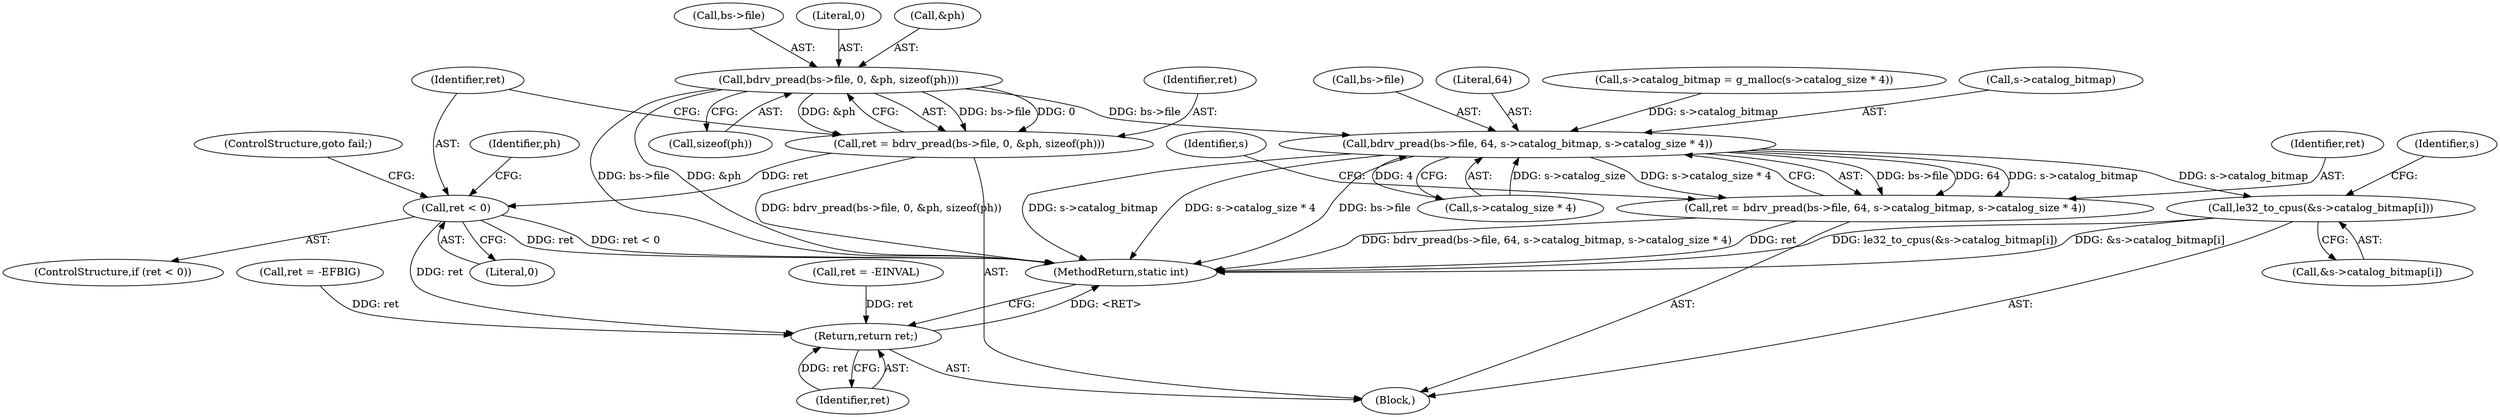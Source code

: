 digraph "0_qemu_afbcc40bee4ef51731102d7d4b499ee12fc182e1@API" {
"1000123" [label="(Call,bdrv_pread(bs->file, 0, &ph, sizeof(ph)))"];
"1000121" [label="(Call,ret = bdrv_pread(bs->file, 0, &ph, sizeof(ph)))"];
"1000133" [label="(Call,ret < 0)"];
"1000246" [label="(Return,return ret;)"];
"1000214" [label="(Call,bdrv_pread(bs->file, 64, s->catalog_bitmap, s->catalog_size * 4))"];
"1000212" [label="(Call,ret = bdrv_pread(bs->file, 64, s->catalog_bitmap, s->catalog_size * 4))"];
"1000227" [label="(Call,le32_to_cpus(&s->catalog_bitmap[i]))"];
"1000121" [label="(Call,ret = bdrv_pread(bs->file, 0, &ph, sizeof(ph)))"];
"1000228" [label="(Call,&s->catalog_bitmap[i])"];
"1000124" [label="(Call,bs->file)"];
"1000222" [label="(Call,s->catalog_size * 4)"];
"1000231" [label="(Identifier,s)"];
"1000132" [label="(ControlStructure,if (ret < 0))"];
"1000106" [label="(Block,)"];
"1000130" [label="(Call,sizeof(ph))"];
"1000218" [label="(Literal,64)"];
"1000248" [label="(MethodReturn,static int)"];
"1000202" [label="(Call,s->catalog_bitmap = g_malloc(s->catalog_size * 4))"];
"1000122" [label="(Identifier,ret)"];
"1000219" [label="(Call,s->catalog_bitmap)"];
"1000215" [label="(Call,bs->file)"];
"1000137" [label="(ControlStructure,goto fail;)"];
"1000135" [label="(Literal,0)"];
"1000156" [label="(Call,ret = -EINVAL)"];
"1000214" [label="(Call,bdrv_pread(bs->file, 64, s->catalog_bitmap, s->catalog_size * 4))"];
"1000212" [label="(Call,ret = bdrv_pread(bs->file, 64, s->catalog_bitmap, s->catalog_size * 4))"];
"1000133" [label="(Call,ret < 0)"];
"1000227" [label="(Call,le32_to_cpus(&s->catalog_bitmap[i]))"];
"1000197" [label="(Call,ret = -EFBIG)"];
"1000237" [label="(Identifier,s)"];
"1000142" [label="(Identifier,ph)"];
"1000127" [label="(Literal,0)"];
"1000213" [label="(Identifier,ret)"];
"1000123" [label="(Call,bdrv_pread(bs->file, 0, &ph, sizeof(ph)))"];
"1000246" [label="(Return,return ret;)"];
"1000128" [label="(Call,&ph)"];
"1000247" [label="(Identifier,ret)"];
"1000134" [label="(Identifier,ret)"];
"1000123" -> "1000121"  [label="AST: "];
"1000123" -> "1000130"  [label="CFG: "];
"1000124" -> "1000123"  [label="AST: "];
"1000127" -> "1000123"  [label="AST: "];
"1000128" -> "1000123"  [label="AST: "];
"1000130" -> "1000123"  [label="AST: "];
"1000121" -> "1000123"  [label="CFG: "];
"1000123" -> "1000248"  [label="DDG: &ph"];
"1000123" -> "1000248"  [label="DDG: bs->file"];
"1000123" -> "1000121"  [label="DDG: bs->file"];
"1000123" -> "1000121"  [label="DDG: 0"];
"1000123" -> "1000121"  [label="DDG: &ph"];
"1000123" -> "1000214"  [label="DDG: bs->file"];
"1000121" -> "1000106"  [label="AST: "];
"1000122" -> "1000121"  [label="AST: "];
"1000134" -> "1000121"  [label="CFG: "];
"1000121" -> "1000248"  [label="DDG: bdrv_pread(bs->file, 0, &ph, sizeof(ph))"];
"1000121" -> "1000133"  [label="DDG: ret"];
"1000133" -> "1000132"  [label="AST: "];
"1000133" -> "1000135"  [label="CFG: "];
"1000134" -> "1000133"  [label="AST: "];
"1000135" -> "1000133"  [label="AST: "];
"1000137" -> "1000133"  [label="CFG: "];
"1000142" -> "1000133"  [label="CFG: "];
"1000133" -> "1000248"  [label="DDG: ret"];
"1000133" -> "1000248"  [label="DDG: ret < 0"];
"1000133" -> "1000246"  [label="DDG: ret"];
"1000246" -> "1000106"  [label="AST: "];
"1000246" -> "1000247"  [label="CFG: "];
"1000247" -> "1000246"  [label="AST: "];
"1000248" -> "1000246"  [label="CFG: "];
"1000246" -> "1000248"  [label="DDG: <RET>"];
"1000247" -> "1000246"  [label="DDG: ret"];
"1000156" -> "1000246"  [label="DDG: ret"];
"1000197" -> "1000246"  [label="DDG: ret"];
"1000214" -> "1000212"  [label="AST: "];
"1000214" -> "1000222"  [label="CFG: "];
"1000215" -> "1000214"  [label="AST: "];
"1000218" -> "1000214"  [label="AST: "];
"1000219" -> "1000214"  [label="AST: "];
"1000222" -> "1000214"  [label="AST: "];
"1000212" -> "1000214"  [label="CFG: "];
"1000214" -> "1000248"  [label="DDG: s->catalog_bitmap"];
"1000214" -> "1000248"  [label="DDG: s->catalog_size * 4"];
"1000214" -> "1000248"  [label="DDG: bs->file"];
"1000214" -> "1000212"  [label="DDG: bs->file"];
"1000214" -> "1000212"  [label="DDG: 64"];
"1000214" -> "1000212"  [label="DDG: s->catalog_bitmap"];
"1000214" -> "1000212"  [label="DDG: s->catalog_size * 4"];
"1000202" -> "1000214"  [label="DDG: s->catalog_bitmap"];
"1000222" -> "1000214"  [label="DDG: s->catalog_size"];
"1000222" -> "1000214"  [label="DDG: 4"];
"1000214" -> "1000227"  [label="DDG: s->catalog_bitmap"];
"1000212" -> "1000106"  [label="AST: "];
"1000213" -> "1000212"  [label="AST: "];
"1000231" -> "1000212"  [label="CFG: "];
"1000212" -> "1000248"  [label="DDG: bdrv_pread(bs->file, 64, s->catalog_bitmap, s->catalog_size * 4)"];
"1000212" -> "1000248"  [label="DDG: ret"];
"1000227" -> "1000106"  [label="AST: "];
"1000227" -> "1000228"  [label="CFG: "];
"1000228" -> "1000227"  [label="AST: "];
"1000237" -> "1000227"  [label="CFG: "];
"1000227" -> "1000248"  [label="DDG: le32_to_cpus(&s->catalog_bitmap[i])"];
"1000227" -> "1000248"  [label="DDG: &s->catalog_bitmap[i]"];
}
